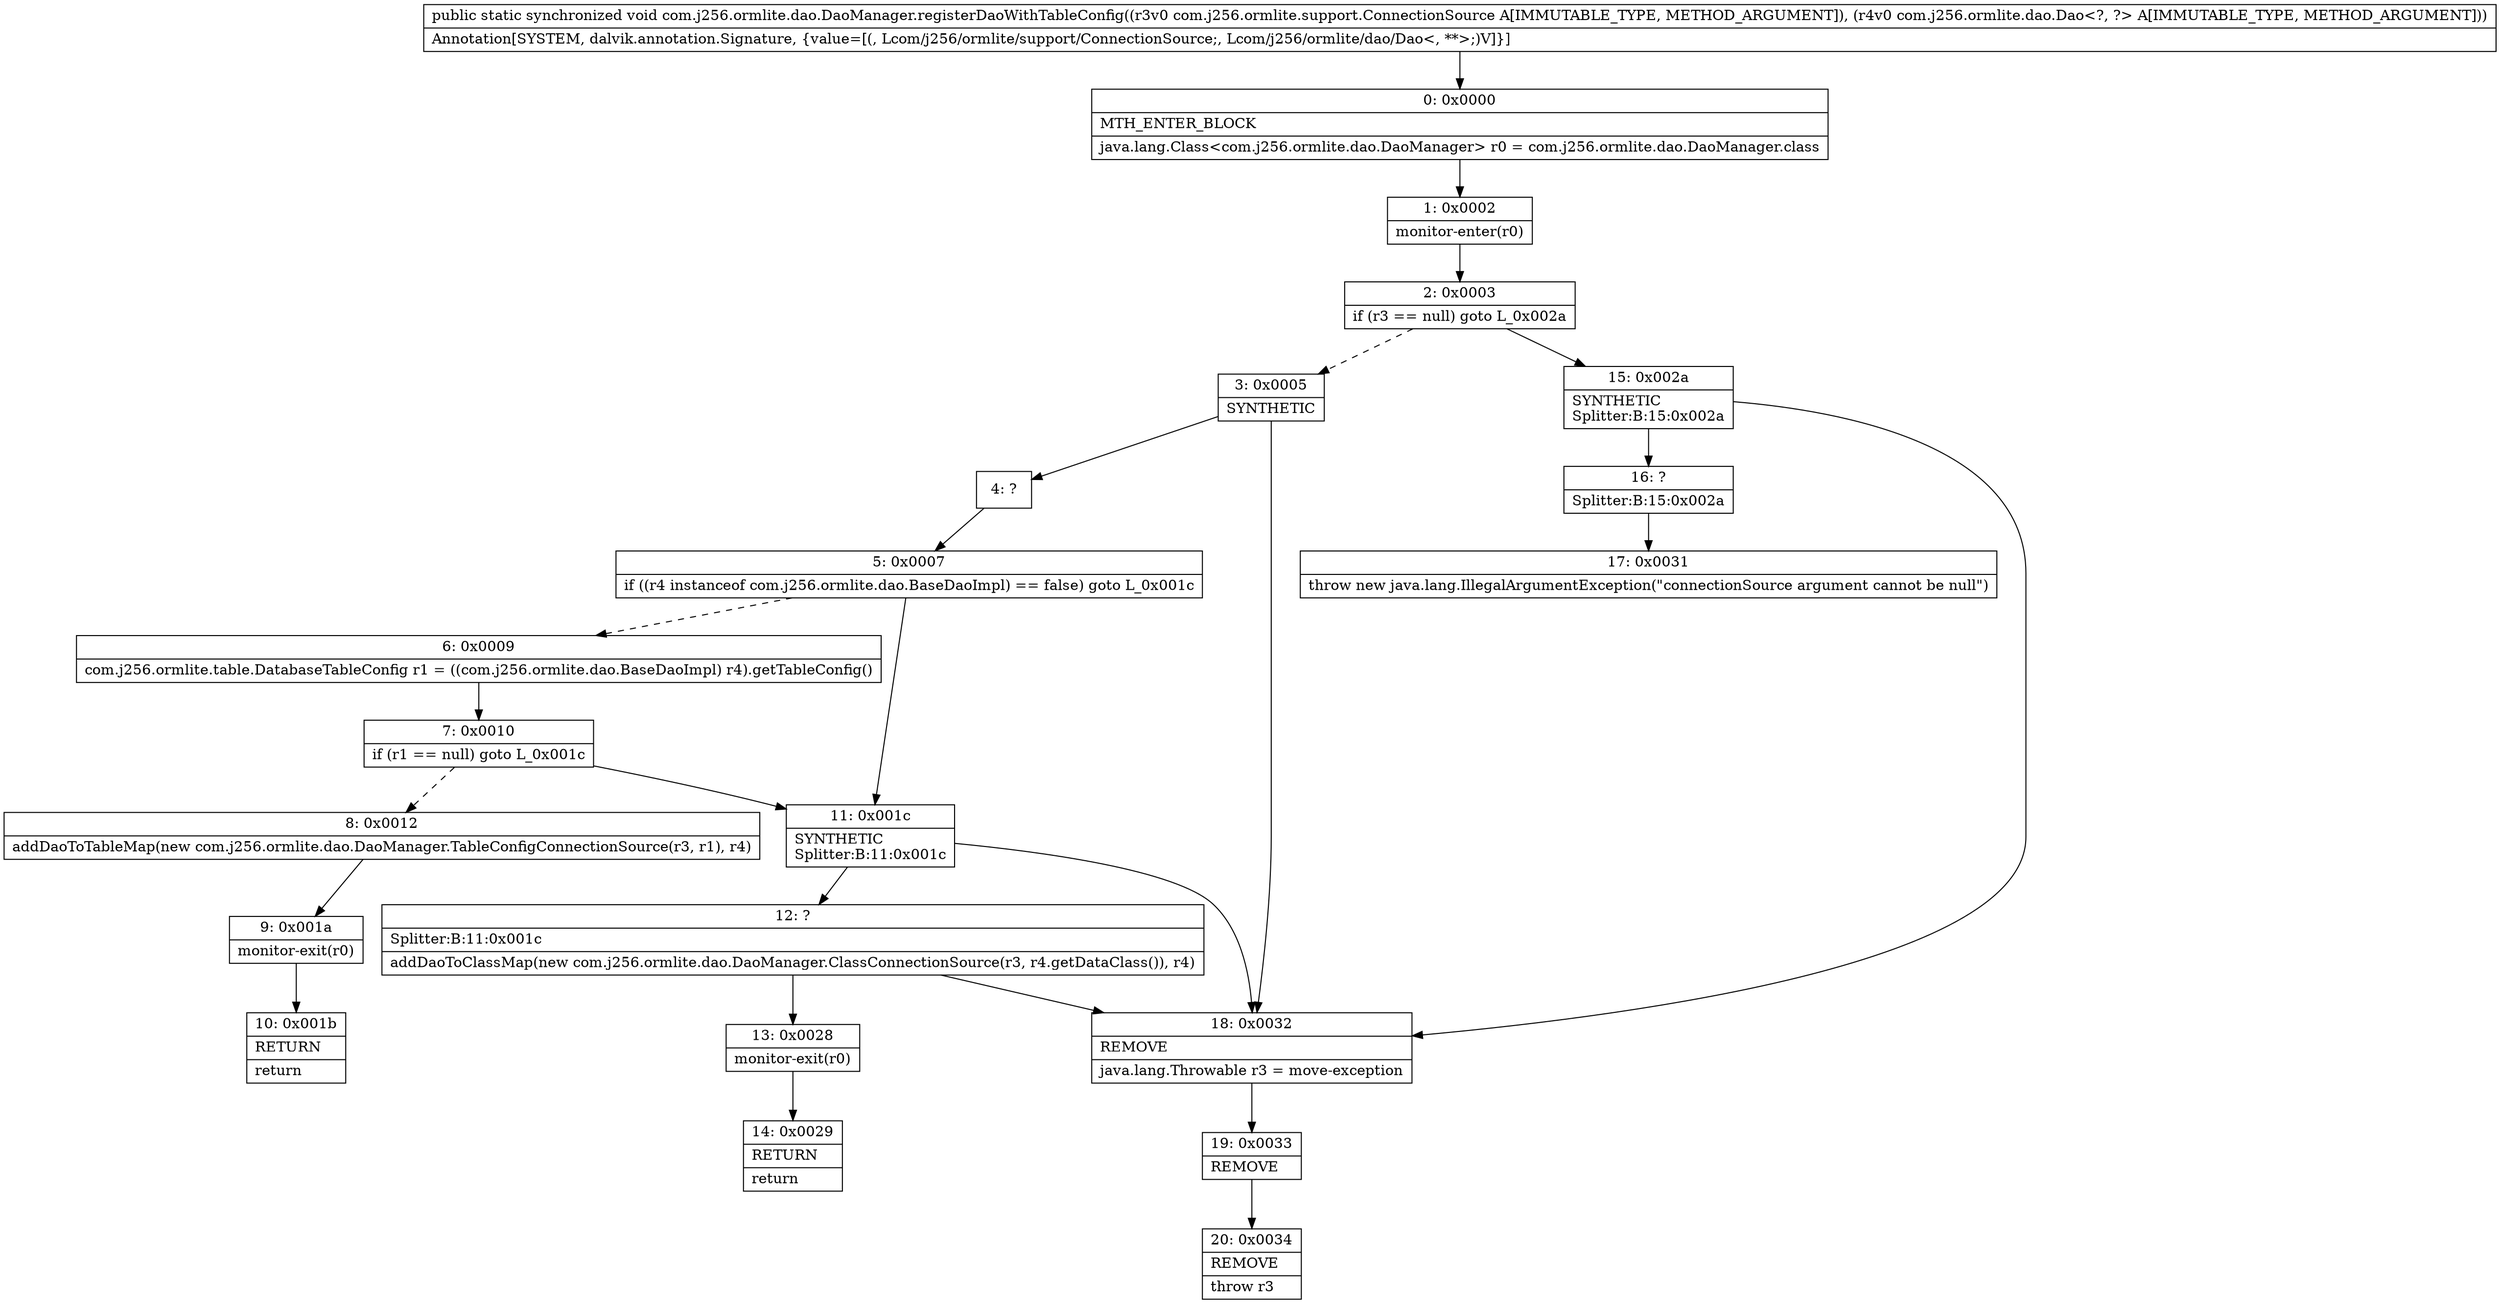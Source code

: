 digraph "CFG forcom.j256.ormlite.dao.DaoManager.registerDaoWithTableConfig(Lcom\/j256\/ormlite\/support\/ConnectionSource;Lcom\/j256\/ormlite\/dao\/Dao;)V" {
Node_0 [shape=record,label="{0\:\ 0x0000|MTH_ENTER_BLOCK\l|java.lang.Class\<com.j256.ormlite.dao.DaoManager\> r0 = com.j256.ormlite.dao.DaoManager.class\l}"];
Node_1 [shape=record,label="{1\:\ 0x0002|monitor\-enter(r0)\l}"];
Node_2 [shape=record,label="{2\:\ 0x0003|if (r3 == null) goto L_0x002a\l}"];
Node_3 [shape=record,label="{3\:\ 0x0005|SYNTHETIC\l}"];
Node_4 [shape=record,label="{4\:\ ?}"];
Node_5 [shape=record,label="{5\:\ 0x0007|if ((r4 instanceof com.j256.ormlite.dao.BaseDaoImpl) == false) goto L_0x001c\l}"];
Node_6 [shape=record,label="{6\:\ 0x0009|com.j256.ormlite.table.DatabaseTableConfig r1 = ((com.j256.ormlite.dao.BaseDaoImpl) r4).getTableConfig()\l}"];
Node_7 [shape=record,label="{7\:\ 0x0010|if (r1 == null) goto L_0x001c\l}"];
Node_8 [shape=record,label="{8\:\ 0x0012|addDaoToTableMap(new com.j256.ormlite.dao.DaoManager.TableConfigConnectionSource(r3, r1), r4)\l}"];
Node_9 [shape=record,label="{9\:\ 0x001a|monitor\-exit(r0)\l}"];
Node_10 [shape=record,label="{10\:\ 0x001b|RETURN\l|return\l}"];
Node_11 [shape=record,label="{11\:\ 0x001c|SYNTHETIC\lSplitter:B:11:0x001c\l}"];
Node_12 [shape=record,label="{12\:\ ?|Splitter:B:11:0x001c\l|addDaoToClassMap(new com.j256.ormlite.dao.DaoManager.ClassConnectionSource(r3, r4.getDataClass()), r4)\l}"];
Node_13 [shape=record,label="{13\:\ 0x0028|monitor\-exit(r0)\l}"];
Node_14 [shape=record,label="{14\:\ 0x0029|RETURN\l|return\l}"];
Node_15 [shape=record,label="{15\:\ 0x002a|SYNTHETIC\lSplitter:B:15:0x002a\l}"];
Node_16 [shape=record,label="{16\:\ ?|Splitter:B:15:0x002a\l}"];
Node_17 [shape=record,label="{17\:\ 0x0031|throw new java.lang.IllegalArgumentException(\"connectionSource argument cannot be null\")\l}"];
Node_18 [shape=record,label="{18\:\ 0x0032|REMOVE\l|java.lang.Throwable r3 = move\-exception\l}"];
Node_19 [shape=record,label="{19\:\ 0x0033|REMOVE\l}"];
Node_20 [shape=record,label="{20\:\ 0x0034|REMOVE\l|throw r3\l}"];
MethodNode[shape=record,label="{public static synchronized void com.j256.ormlite.dao.DaoManager.registerDaoWithTableConfig((r3v0 com.j256.ormlite.support.ConnectionSource A[IMMUTABLE_TYPE, METHOD_ARGUMENT]), (r4v0 com.j256.ormlite.dao.Dao\<?, ?\> A[IMMUTABLE_TYPE, METHOD_ARGUMENT]))  | Annotation[SYSTEM, dalvik.annotation.Signature, \{value=[(, Lcom\/j256\/ormlite\/support\/ConnectionSource;, Lcom\/j256\/ormlite\/dao\/Dao\<, **\>;)V]\}]\l}"];
MethodNode -> Node_0;
Node_0 -> Node_1;
Node_1 -> Node_2;
Node_2 -> Node_3[style=dashed];
Node_2 -> Node_15;
Node_3 -> Node_4;
Node_3 -> Node_18;
Node_4 -> Node_5;
Node_5 -> Node_6[style=dashed];
Node_5 -> Node_11;
Node_6 -> Node_7;
Node_7 -> Node_8[style=dashed];
Node_7 -> Node_11;
Node_8 -> Node_9;
Node_9 -> Node_10;
Node_11 -> Node_12;
Node_11 -> Node_18;
Node_12 -> Node_13;
Node_12 -> Node_18;
Node_13 -> Node_14;
Node_15 -> Node_16;
Node_15 -> Node_18;
Node_16 -> Node_17;
Node_18 -> Node_19;
Node_19 -> Node_20;
}

